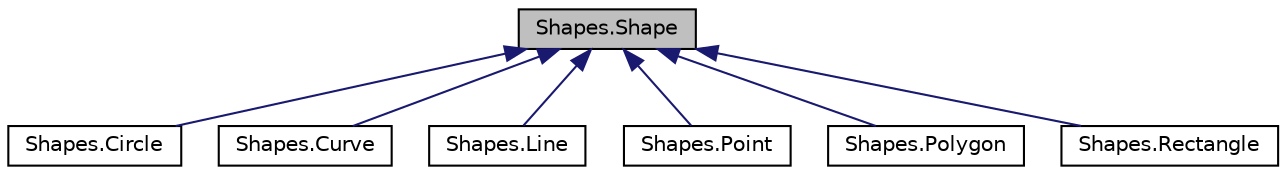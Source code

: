 digraph "Shapes.Shape"
{
 // LATEX_PDF_SIZE
  edge [fontname="Helvetica",fontsize="10",labelfontname="Helvetica",labelfontsize="10"];
  node [fontname="Helvetica",fontsize="10",shape=record];
  Node1 [label="Shapes.Shape",height=0.2,width=0.4,color="black", fillcolor="grey75", style="filled", fontcolor="black",tooltip="Classe abstraite représentant une forme géométrique."];
  Node1 -> Node2 [dir="back",color="midnightblue",fontsize="10",style="solid",fontname="Helvetica"];
  Node2 [label="Shapes.Circle",height=0.2,width=0.4,color="black", fillcolor="white", style="filled",URL="$classShapes_1_1Circle.html",tooltip="Représente un cercle défini par un centre et un rayon."];
  Node1 -> Node3 [dir="back",color="midnightblue",fontsize="10",style="solid",fontname="Helvetica"];
  Node3 [label="Shapes.Curve",height=0.2,width=0.4,color="black", fillcolor="white", style="filled",URL="$classShapes_1_1Curve.html",tooltip="Représente une courbe de Bézier cubique définie par quatre points."];
  Node1 -> Node4 [dir="back",color="midnightblue",fontsize="10",style="solid",fontname="Helvetica"];
  Node4 [label="Shapes.Line",height=0.2,width=0.4,color="black", fillcolor="white", style="filled",URL="$classShapes_1_1Line.html",tooltip="Représente une ligne définie par deux points de départ et d'arrivée."];
  Node1 -> Node5 [dir="back",color="midnightblue",fontsize="10",style="solid",fontname="Helvetica"];
  Node5 [label="Shapes.Point",height=0.2,width=0.4,color="black", fillcolor="white", style="filled",URL="$classShapes_1_1Point.html",tooltip="Représente un point avec des coordonnées (x, y)."];
  Node1 -> Node6 [dir="back",color="midnightblue",fontsize="10",style="solid",fontname="Helvetica"];
  Node6 [label="Shapes.Polygon",height=0.2,width=0.4,color="black", fillcolor="white", style="filled",URL="$classShapes_1_1Polygon.html",tooltip="Représente un polygone défini par plusieurs points."];
  Node1 -> Node7 [dir="back",color="midnightblue",fontsize="10",style="solid",fontname="Helvetica"];
  Node7 [label="Shapes.Rectangle",height=0.2,width=0.4,color="black", fillcolor="white", style="filled",URL="$classShapes_1_1Rectangle.html",tooltip="Représente un rectangle dans un système de dessin."];
}
